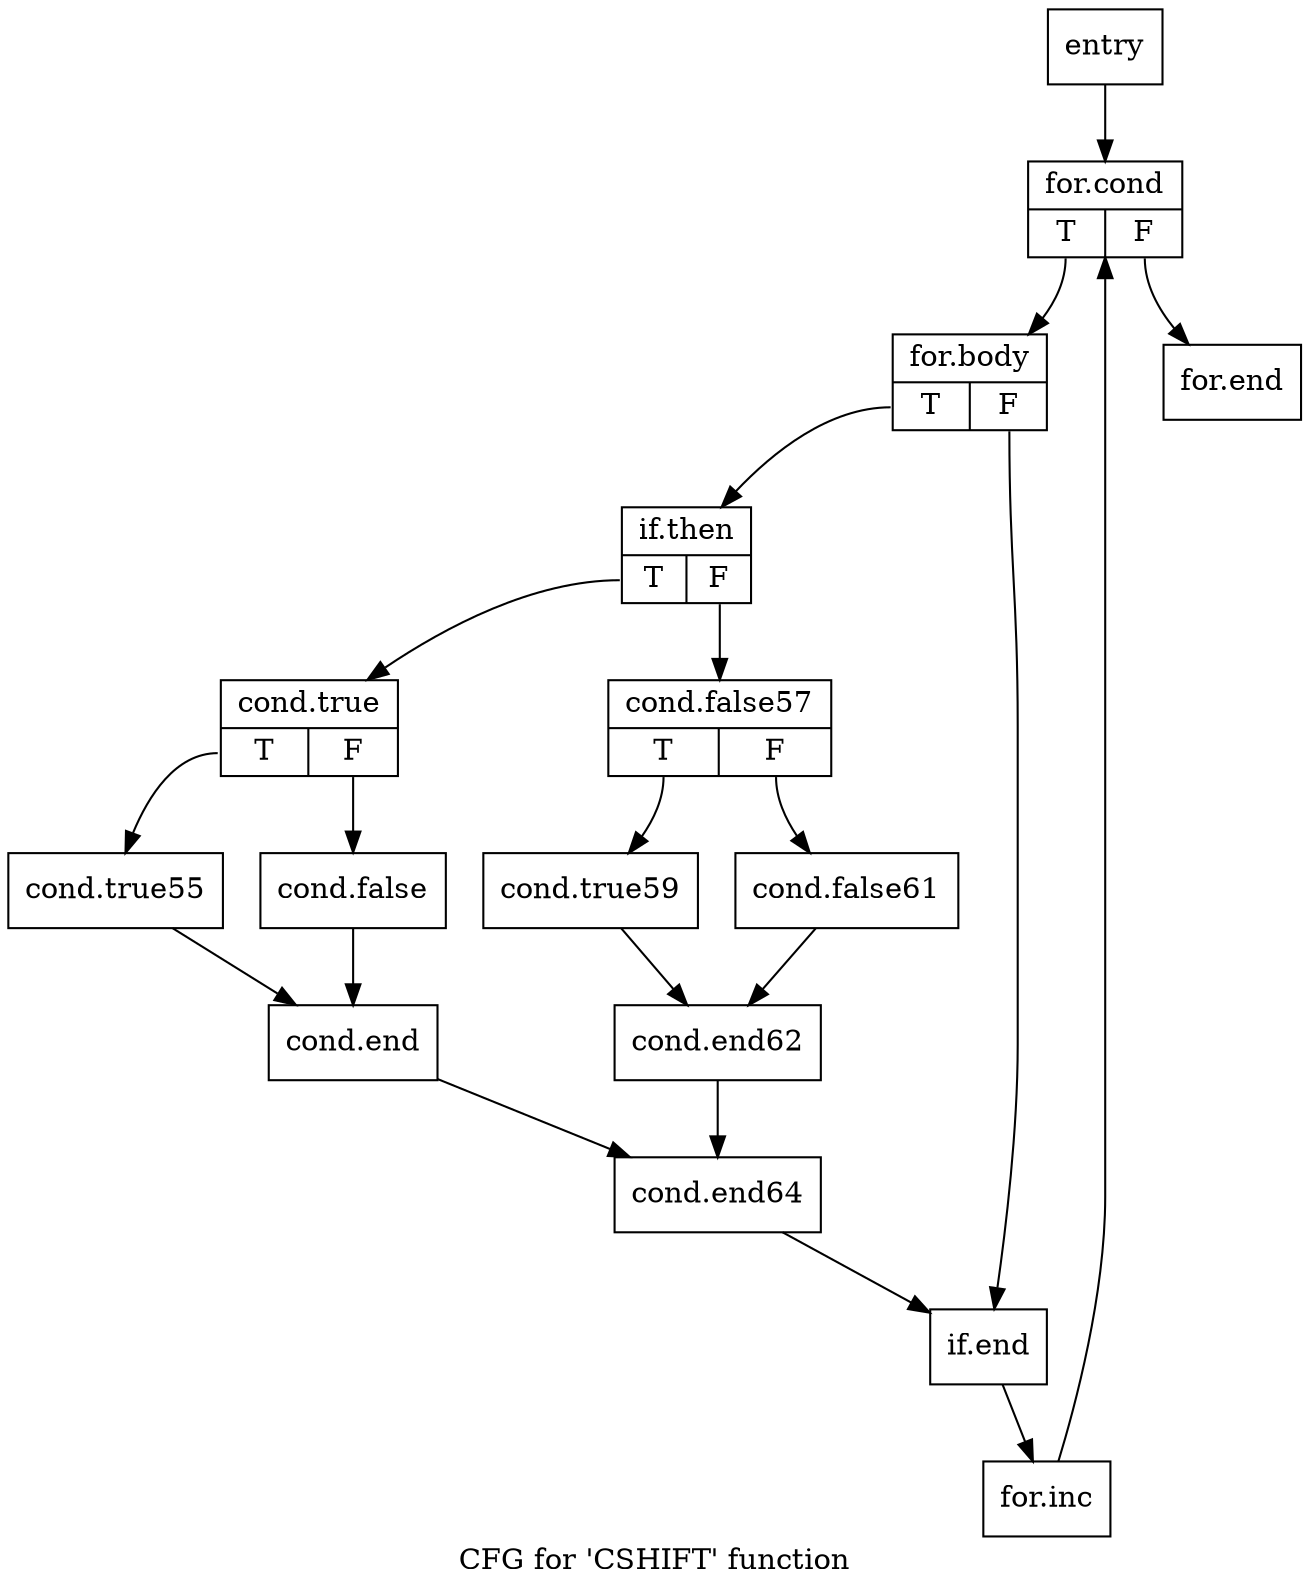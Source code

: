 digraph "CFG for 'CSHIFT' function" {
	label="CFG for 'CSHIFT' function";

	Node0x5f2ac20 [shape=record,label="{entry}"];
	Node0x5f2ac20 -> Node0x5f2e760;
	Node0x5f2e760 [shape=record,label="{for.cond|{<s0>T|<s1>F}}"];
	Node0x5f2e760:s0 -> Node0x5f2eb90;
	Node0x5f2e760:s1 -> Node0x5f2ec70;
	Node0x5f2eb90 [shape=record,label="{for.body|{<s0>T|<s1>F}}"];
	Node0x5f2eb90:s0 -> Node0x5f2f190;
	Node0x5f2eb90:s1 -> Node0x5f2f260;
	Node0x5f2f190 [shape=record,label="{if.then|{<s0>T|<s1>F}}"];
	Node0x5f2f190:s0 -> Node0x5f2f640;
	Node0x5f2f190:s1 -> Node0x5f2f720;
	Node0x5f2f640 [shape=record,label="{cond.true|{<s0>T|<s1>F}}"];
	Node0x5f2f640:s0 -> Node0x5f2f930;
	Node0x5f2f640:s1 -> Node0x5f2f9b0;
	Node0x5f2f930 [shape=record,label="{cond.true55}"];
	Node0x5f2f930 -> Node0x5f2fb20;
	Node0x5f2f9b0 [shape=record,label="{cond.false}"];
	Node0x5f2f9b0 -> Node0x5f2fb20;
	Node0x5f2fb20 [shape=record,label="{cond.end}"];
	Node0x5f2fb20 -> Node0x5f2fd60;
	Node0x5f2f720 [shape=record,label="{cond.false57|{<s0>T|<s1>F}}"];
	Node0x5f2f720:s0 -> Node0x5f2ff40;
	Node0x5f2f720:s1 -> Node0x5f2ffc0;
	Node0x5f2ff40 [shape=record,label="{cond.true59}"];
	Node0x5f2ff40 -> Node0x5f301d0;
	Node0x5f2ffc0 [shape=record,label="{cond.false61}"];
	Node0x5f2ffc0 -> Node0x5f301d0;
	Node0x5f301d0 [shape=record,label="{cond.end62}"];
	Node0x5f301d0 -> Node0x5f2fd60;
	Node0x5f2fd60 [shape=record,label="{cond.end64}"];
	Node0x5f2fd60 -> Node0x5f2f260;
	Node0x5f2f260 [shape=record,label="{if.end}"];
	Node0x5f2f260 -> Node0x5f2e900;
	Node0x5f2e900 [shape=record,label="{for.inc}"];
	Node0x5f2e900 -> Node0x5f2e760;
	Node0x5f2ec70 [shape=record,label="{for.end}"];
}
